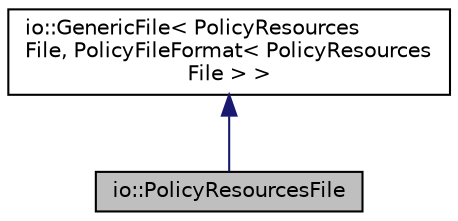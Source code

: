 digraph "io::PolicyResourcesFile"
{
 // LATEX_PDF_SIZE
  edge [fontname="Helvetica",fontsize="10",labelfontname="Helvetica",labelfontsize="10"];
  node [fontname="Helvetica",fontsize="10",shape=record];
  Node1 [label="io::PolicyResourcesFile",height=0.2,width=0.4,color="black", fillcolor="grey75", style="filled", fontcolor="black",tooltip="The PolicyResourcesFile class represents a policy file."];
  Node2 -> Node1 [dir="back",color="midnightblue",fontsize="10",style="solid",fontname="Helvetica"];
  Node2 [label="io::GenericFile\< PolicyResources\lFile, PolicyFileFormat\< PolicyResources\lFile \> \>",height=0.2,width=0.4,color="black", fillcolor="white", style="filled",URL="$classio_1_1_generic_file.html",tooltip=" "];
}
